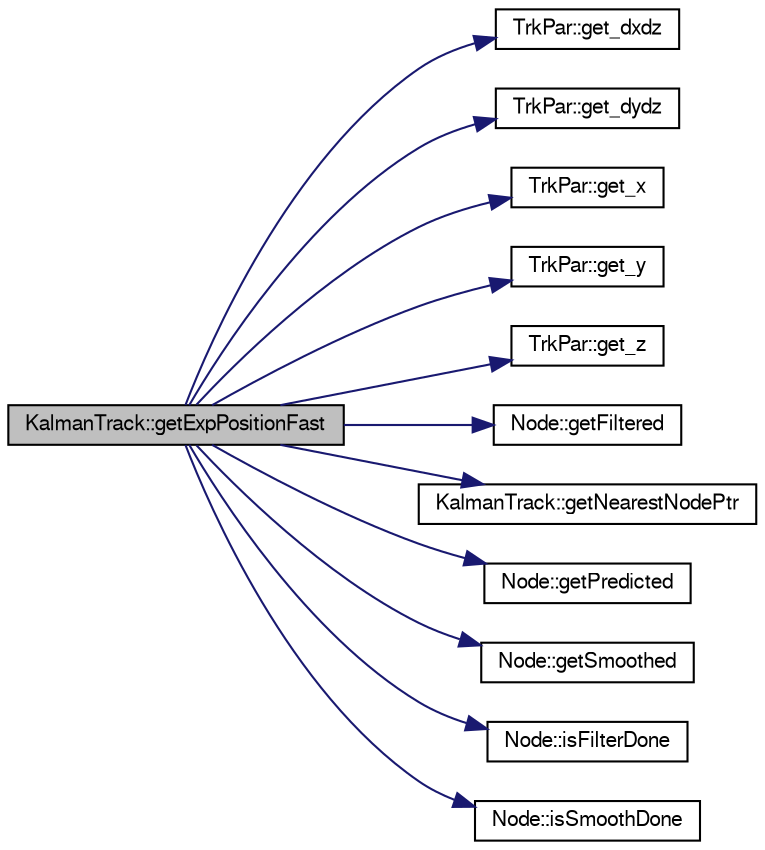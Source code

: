 digraph "KalmanTrack::getExpPositionFast"
{
  bgcolor="transparent";
  edge [fontname="FreeSans",fontsize="10",labelfontname="FreeSans",labelfontsize="10"];
  node [fontname="FreeSans",fontsize="10",shape=record];
  rankdir="LR";
  Node1 [label="KalmanTrack::getExpPositionFast",height=0.2,width=0.4,color="black", fillcolor="grey75", style="filled" fontcolor="black"];
  Node1 -> Node2 [color="midnightblue",fontsize="10",style="solid",fontname="FreeSans"];
  Node2 [label="TrkPar::get_dxdz",height=0.2,width=0.4,color="black",URL="$d2/d70/classTrkPar.html#abd74f4c05d1ca63c76a99b8d3e594059"];
  Node1 -> Node3 [color="midnightblue",fontsize="10",style="solid",fontname="FreeSans"];
  Node3 [label="TrkPar::get_dydz",height=0.2,width=0.4,color="black",URL="$d2/d70/classTrkPar.html#a15a33a13a38b30f71d1304023812bd6a"];
  Node1 -> Node4 [color="midnightblue",fontsize="10",style="solid",fontname="FreeSans"];
  Node4 [label="TrkPar::get_x",height=0.2,width=0.4,color="black",URL="$d2/d70/classTrkPar.html#af6c71e40d32ee559292d927b271b2b7a"];
  Node1 -> Node5 [color="midnightblue",fontsize="10",style="solid",fontname="FreeSans"];
  Node5 [label="TrkPar::get_y",height=0.2,width=0.4,color="black",URL="$d2/d70/classTrkPar.html#a04101dd3ba83b7ebba771126f22a22c6"];
  Node1 -> Node6 [color="midnightblue",fontsize="10",style="solid",fontname="FreeSans"];
  Node6 [label="TrkPar::get_z",height=0.2,width=0.4,color="black",URL="$d2/d70/classTrkPar.html#a8b54bb0a84179176aabaacb3397c8105"];
  Node1 -> Node7 [color="midnightblue",fontsize="10",style="solid",fontname="FreeSans"];
  Node7 [label="Node::getFiltered",height=0.2,width=0.4,color="black",URL="$df/dd0/classNode.html#ab483dc1ccfa5a0dc9ba876ee9a2134c9"];
  Node1 -> Node8 [color="midnightblue",fontsize="10",style="solid",fontname="FreeSans"];
  Node8 [label="KalmanTrack::getNearestNodePtr",height=0.2,width=0.4,color="black",URL="$d9/dc3/classKalmanTrack.html#ad92a13303a13a7941e38074edb6dcf27"];
  Node1 -> Node9 [color="midnightblue",fontsize="10",style="solid",fontname="FreeSans"];
  Node9 [label="Node::getPredicted",height=0.2,width=0.4,color="black",URL="$df/dd0/classNode.html#a49001f3ff76ccd0091837d333f8698f8",tooltip="Gets. "];
  Node1 -> Node10 [color="midnightblue",fontsize="10",style="solid",fontname="FreeSans"];
  Node10 [label="Node::getSmoothed",height=0.2,width=0.4,color="black",URL="$df/dd0/classNode.html#a385cbcf82382c3ff0e7d347d6e6d6a77"];
  Node1 -> Node11 [color="midnightblue",fontsize="10",style="solid",fontname="FreeSans"];
  Node11 [label="Node::isFilterDone",height=0.2,width=0.4,color="black",URL="$df/dd0/classNode.html#a35fb6b17a2553e4ff684f9cbd1e9a72c"];
  Node1 -> Node12 [color="midnightblue",fontsize="10",style="solid",fontname="FreeSans"];
  Node12 [label="Node::isSmoothDone",height=0.2,width=0.4,color="black",URL="$df/dd0/classNode.html#a71252a4e306e228893a72484837ac8d1"];
}
